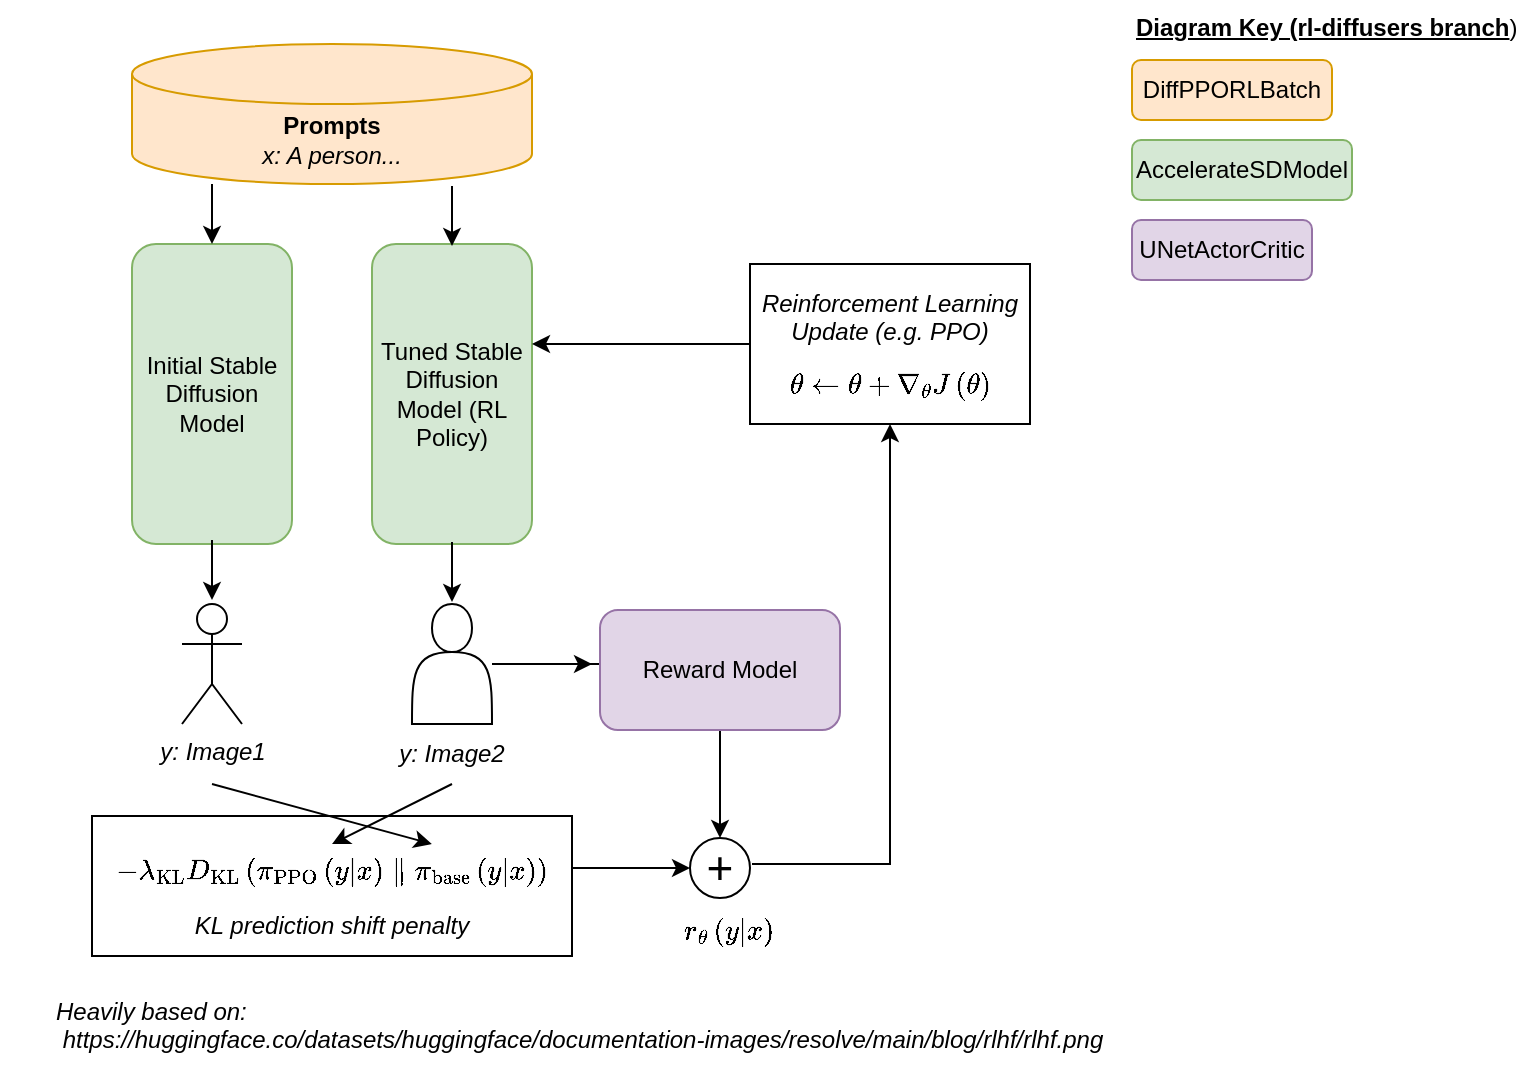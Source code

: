 <mxfile version="20.8.1" type="device"><diagram id="omBWNmyrglmokxKwtkTa" name="Page-1"><mxGraphModel dx="1195" dy="623" grid="0" gridSize="10" guides="1" tooltips="1" connect="1" arrows="1" fold="1" page="1" pageScale="1" pageWidth="827" pageHeight="1169" math="1" shadow="0"><root><mxCell id="0"/><mxCell id="1" parent="0"/><mxCell id="vJiYlsH3xxHBeIar-qxD-4" value="&lt;div&gt;$$-\lambda_{\text{KL}}D_{\text{KL}}\left(\pi_{\text{PPO}}\left(y\vert x\right)\parallel\pi_{\text{base}}\left(y\vert x\right)\right)$$&lt;/div&gt;&lt;div&gt;&lt;i&gt;KL prediction shift penalty&lt;/i&gt;&lt;br&gt;&lt;/div&gt;" style="rounded=0;whiteSpace=wrap;html=1;" parent="1" vertex="1"><mxGeometry x="40" y="416" width="240" height="70" as="geometry"/></mxCell><mxCell id="vJiYlsH3xxHBeIar-qxD-5" value="Initial Stable Diffusion Model" style="rounded=1;whiteSpace=wrap;html=1;fillColor=#d5e8d4;strokeColor=#82b366;" parent="1" vertex="1"><mxGeometry x="60" y="130" width="80" height="150" as="geometry"/></mxCell><mxCell id="vJiYlsH3xxHBeIar-qxD-6" value="&lt;div&gt;&lt;b&gt;Prompts&lt;/b&gt;&lt;/div&gt;&lt;div&gt;&lt;i&gt;x: A person...&lt;/i&gt;&lt;br&gt;&lt;/div&gt;" style="shape=cylinder3;whiteSpace=wrap;html=1;boundedLbl=1;backgroundOutline=1;size=15;rounded=0;fillColor=#ffe6cc;strokeColor=#d79b00;" parent="1" vertex="1"><mxGeometry x="60" y="30" width="200" height="70" as="geometry"/></mxCell><mxCell id="vJiYlsH3xxHBeIar-qxD-8" value="" style="endArrow=classic;html=1;rounded=0;" parent="1" target="vJiYlsH3xxHBeIar-qxD-5" edge="1"><mxGeometry width="50" height="50" relative="1" as="geometry"><mxPoint x="100" y="100" as="sourcePoint"/><mxPoint x="150" y="50" as="targetPoint"/></mxGeometry></mxCell><mxCell id="vJiYlsH3xxHBeIar-qxD-9" value="Tuned Stable Diffusion Model (RL Policy)" style="rounded=1;whiteSpace=wrap;html=1;fillColor=#d5e8d4;strokeColor=#82b366;" parent="1" vertex="1"><mxGeometry x="180" y="130" width="80" height="150" as="geometry"/></mxCell><mxCell id="vJiYlsH3xxHBeIar-qxD-10" value="" style="endArrow=classic;html=1;rounded=0;" parent="1" edge="1"><mxGeometry width="50" height="50" relative="1" as="geometry"><mxPoint x="220" y="101" as="sourcePoint"/><mxPoint x="220" y="131" as="targetPoint"/></mxGeometry></mxCell><mxCell id="vJiYlsH3xxHBeIar-qxD-12" value="" style="endArrow=classic;html=1;rounded=0;" parent="1" edge="1"><mxGeometry width="50" height="50" relative="1" as="geometry"><mxPoint x="100" y="278" as="sourcePoint"/><mxPoint x="100" y="308" as="targetPoint"/></mxGeometry></mxCell><mxCell id="vJiYlsH3xxHBeIar-qxD-13" value="" style="endArrow=classic;html=1;rounded=0;" parent="1" edge="1"><mxGeometry width="50" height="50" relative="1" as="geometry"><mxPoint x="220" y="279" as="sourcePoint"/><mxPoint x="220" y="309" as="targetPoint"/></mxGeometry></mxCell><mxCell id="vJiYlsH3xxHBeIar-qxD-16" value="&lt;i&gt;y: Image1&lt;/i&gt;" style="shape=umlActor;verticalLabelPosition=bottom;verticalAlign=top;html=1;outlineConnect=0;rounded=0;" parent="1" vertex="1"><mxGeometry x="85" y="310" width="30" height="60" as="geometry"/></mxCell><mxCell id="vJiYlsH3xxHBeIar-qxD-19" value="" style="shape=actor;whiteSpace=wrap;html=1;rounded=0;" parent="1" vertex="1"><mxGeometry x="200" y="310" width="40" height="60" as="geometry"/></mxCell><mxCell id="vJiYlsH3xxHBeIar-qxD-20" value="&lt;div&gt;&lt;i&gt;y: Image2&lt;/i&gt;&lt;/div&gt;" style="text;html=1;strokeColor=none;fillColor=none;align=center;verticalAlign=middle;whiteSpace=wrap;rounded=0;" parent="1" vertex="1"><mxGeometry x="190" y="370" width="60" height="30" as="geometry"/></mxCell><mxCell id="vJiYlsH3xxHBeIar-qxD-24" value="" style="endArrow=classic;html=1;rounded=0;entryX=0.708;entryY=0.2;entryDx=0;entryDy=0;entryPerimeter=0;" parent="1" target="vJiYlsH3xxHBeIar-qxD-4" edge="1"><mxGeometry width="50" height="50" relative="1" as="geometry"><mxPoint x="100" y="400" as="sourcePoint"/><mxPoint x="230" y="430" as="targetPoint"/></mxGeometry></mxCell><mxCell id="vJiYlsH3xxHBeIar-qxD-27" value="" style="endArrow=classic;html=1;rounded=0;exitX=0.5;exitY=1;exitDx=0;exitDy=0;" parent="1" source="vJiYlsH3xxHBeIar-qxD-20" edge="1"><mxGeometry width="50" height="50" relative="1" as="geometry"><mxPoint x="270" y="400" as="sourcePoint"/><mxPoint x="160" y="430" as="targetPoint"/></mxGeometry></mxCell><mxCell id="vJiYlsH3xxHBeIar-qxD-28" value="" style="endArrow=classic;html=1;rounded=0;" parent="1" edge="1"><mxGeometry width="50" height="50" relative="1" as="geometry"><mxPoint x="240" y="340" as="sourcePoint"/><mxPoint x="320" y="340" as="targetPoint"/></mxGeometry></mxCell><mxCell id="vJiYlsH3xxHBeIar-qxD-32" value="" style="edgeStyle=orthogonalEdgeStyle;rounded=0;orthogonalLoop=1;jettySize=auto;html=1;" parent="1" source="vJiYlsH3xxHBeIar-qxD-29" target="vJiYlsH3xxHBeIar-qxD-31" edge="1"><mxGeometry relative="1" as="geometry"/></mxCell><mxCell id="vJiYlsH3xxHBeIar-qxD-29" value="Reward Model" style="rounded=1;whiteSpace=wrap;html=1;fillColor=#e1d5e7;strokeColor=#9673a6;" parent="1" vertex="1"><mxGeometry x="294" y="313" width="120" height="60" as="geometry"/></mxCell><mxCell id="vJiYlsH3xxHBeIar-qxD-31" value="&lt;font style=&quot;font-size: 23px;&quot;&gt;+&lt;/font&gt;" style="ellipse;whiteSpace=wrap;html=1;rounded=1;" parent="1" vertex="1"><mxGeometry x="339" y="427" width="30" height="30" as="geometry"/></mxCell><mxCell id="vJiYlsH3xxHBeIar-qxD-33" value="" style="endArrow=classic;html=1;rounded=0;fontSize=23;entryX=0;entryY=0.5;entryDx=0;entryDy=0;" parent="1" target="vJiYlsH3xxHBeIar-qxD-31" edge="1"><mxGeometry width="50" height="50" relative="1" as="geometry"><mxPoint x="280" y="442" as="sourcePoint"/><mxPoint x="304" y="393" as="targetPoint"/></mxGeometry></mxCell><mxCell id="vJiYlsH3xxHBeIar-qxD-37" value="" style="endArrow=classic;html=1;rounded=0;" parent="1" edge="1"><mxGeometry width="50" height="50" relative="1" as="geometry"><mxPoint x="240" y="340" as="sourcePoint"/><mxPoint x="290" y="340" as="targetPoint"/></mxGeometry></mxCell><mxCell id="vJiYlsH3xxHBeIar-qxD-46" value="" style="edgeStyle=orthogonalEdgeStyle;rounded=0;orthogonalLoop=1;jettySize=auto;html=1;fontSize=12;" parent="1" target="vJiYlsH3xxHBeIar-qxD-44" edge="1"><mxGeometry relative="1" as="geometry"><mxPoint x="370" y="440" as="sourcePoint"/><Array as="points"><mxPoint x="439" y="440"/></Array></mxGeometry></mxCell><mxCell id="vJiYlsH3xxHBeIar-qxD-50" value="" style="edgeStyle=orthogonalEdgeStyle;rounded=0;orthogonalLoop=1;jettySize=auto;html=1;fontSize=12;" parent="1" source="vJiYlsH3xxHBeIar-qxD-44" target="vJiYlsH3xxHBeIar-qxD-9" edge="1"><mxGeometry relative="1" as="geometry"><Array as="points"><mxPoint x="290" y="180"/><mxPoint x="290" y="180"/></Array></mxGeometry></mxCell><mxCell id="vJiYlsH3xxHBeIar-qxD-44" value="&lt;p style=&quot;line-height: 120%; font-size: 12px;&quot;&gt;&lt;/p&gt;&lt;div style=&quot;font-size: 12px;&quot;&gt;&lt;font style=&quot;font-size: 12px;&quot;&gt;&lt;i style=&quot;font-size: 12px;&quot;&gt;Reinforcement Learning Update (e.g. PPO)&lt;/i&gt;&lt;br style=&quot;font-size: 12px;&quot;&gt;&lt;/font&gt;&lt;/div&gt;&lt;div style=&quot;font-size: 12px;&quot;&gt;&lt;font style=&quot;font-size: 12px;&quot;&gt;$$\theta\leftarrow\theta+\nabla_{\theta}J\left(\theta\right)$$&lt;/font&gt;&lt;/div&gt;&lt;p style=&quot;font-size: 12px;&quot;&gt;&lt;/p&gt;" style="rounded=0;whiteSpace=wrap;html=1;fontSize=12;" parent="1" vertex="1"><mxGeometry x="369" y="140" width="140" height="80" as="geometry"/></mxCell><UserObject label="&lt;div&gt;&lt;i&gt;Heavily based on:&lt;/i&gt;&lt;/div&gt;&lt;div&gt;&lt;i&gt;&amp;nbsp;https://huggingface.co/datasets/huggingface/documentation-images/resolve/main/blog/rlhf/rlhf.png &lt;br&gt;&lt;/i&gt;&lt;/div&gt;" link="https://huggingface.co/datasets/huggingface/documentation-images/resolve/main/blog/rlhf/rlhf.png" id="vJiYlsH3xxHBeIar-qxD-51"><mxCell style="text;whiteSpace=wrap;html=1;fontSize=12;" parent="1" vertex="1"><mxGeometry x="20" y="500" width="560" height="40" as="geometry"/></mxCell></UserObject><mxCell id="ccjOhehtTCINPHSotSab-1" value="&lt;div&gt;&lt;u&gt;&lt;b&gt;Diagram Key (rl-diffusers branch&lt;/b&gt;&lt;/u&gt;)&lt;/div&gt;" style="text;whiteSpace=wrap;html=1;" vertex="1" parent="1"><mxGeometry x="560" y="8" width="200" height="40" as="geometry"/></mxCell><mxCell id="ccjOhehtTCINPHSotSab-4" value="UNetActorCritic" style="rounded=1;whiteSpace=wrap;html=1;fillColor=#e1d5e7;strokeColor=#9673a6;" vertex="1" parent="1"><mxGeometry x="560" y="118" width="90" height="30" as="geometry"/></mxCell><mxCell id="ccjOhehtTCINPHSotSab-5" value="&lt;div&gt;AccelerateSDModel&lt;/div&gt;" style="rounded=1;whiteSpace=wrap;html=1;fillColor=#d5e8d4;strokeColor=#82b366;" vertex="1" parent="1"><mxGeometry x="560" y="78" width="110" height="30" as="geometry"/></mxCell><mxCell id="ccjOhehtTCINPHSotSab-6" value="DiffPPORLBatch" style="rounded=1;whiteSpace=wrap;html=1;fillColor=#ffe6cc;strokeColor=#d79b00;" vertex="1" parent="1"><mxGeometry x="560" y="38" width="100" height="30" as="geometry"/></mxCell><mxCell id="ccjOhehtTCINPHSotSab-7" value="$$r_{\theta}\left(y\vert x\right)$$" style="text;html=1;strokeColor=none;fillColor=none;align=center;verticalAlign=middle;whiteSpace=wrap;rounded=0;" vertex="1" parent="1"><mxGeometry x="331" y="464" width="55" height="19" as="geometry"/></mxCell></root></mxGraphModel></diagram></mxfile>
